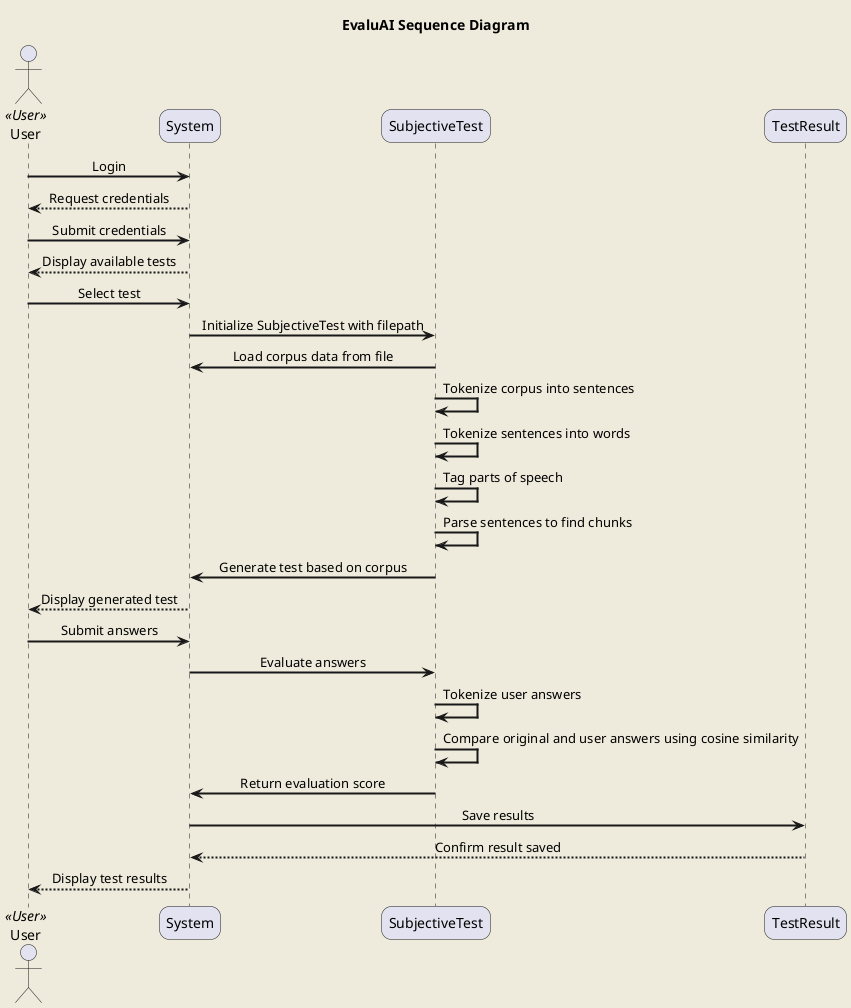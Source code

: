 @startuml seq
skinparam backgroundColor #EEEBDC
skinparam sequenceArrowThickness 2
skinparam sequenceParticipantPadding 20
skinparam sequenceMessageAlign center
skinparam roundCorner 20
skinparam participant {
    BackgroundColor<< User >> LightBlue
    FontColor<< User >> DarkBlue
}

title "EvaluAI Sequence Diagram"

actor User << User >>

User -> System: Login
System --> User: Request credentials
User -> System: Submit credentials
System --> User: Display available tests

User -> System: Select test
System -> SubjectiveTest: Initialize SubjectiveTest with filepath
SubjectiveTest -> System: Load corpus data from file

SubjectiveTest -> SubjectiveTest: Tokenize corpus into sentences
SubjectiveTest -> SubjectiveTest: Tokenize sentences into words
SubjectiveTest -> SubjectiveTest: Tag parts of speech
SubjectiveTest -> SubjectiveTest: Parse sentences to find chunks

SubjectiveTest -> System: Generate test based on corpus
System --> User: Display generated test

User -> System: Submit answers
System -> SubjectiveTest: Evaluate answers

SubjectiveTest -> SubjectiveTest: Tokenize user answers
SubjectiveTest -> SubjectiveTest: Compare original and user answers using cosine similarity
SubjectiveTest -> System: Return evaluation score

System -> TestResult: Save results
TestResult --> System: Confirm result saved
System --> User: Display test results

@enduml
